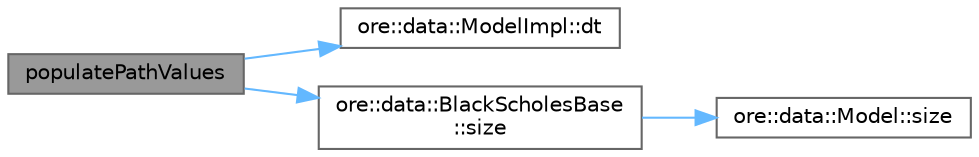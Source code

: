 digraph "populatePathValues"
{
 // INTERACTIVE_SVG=YES
 // LATEX_PDF_SIZE
  bgcolor="transparent";
  edge [fontname=Helvetica,fontsize=10,labelfontname=Helvetica,labelfontsize=10];
  node [fontname=Helvetica,fontsize=10,shape=box,height=0.2,width=0.4];
  rankdir="LR";
  Node1 [label="populatePathValues",height=0.2,width=0.4,color="gray40", fillcolor="grey60", style="filled", fontcolor="black",tooltip=" "];
  Node1 -> Node2 [color="steelblue1",style="solid"];
  Node2 [label="ore::data::ModelImpl::dt",height=0.2,width=0.4,color="grey40", fillcolor="white", style="filled",URL="$classore_1_1data_1_1_model_impl.html#a720a16d1634541db0e36bdacee456740",tooltip=" "];
  Node1 -> Node3 [color="steelblue1",style="solid"];
  Node3 [label="ore::data::BlackScholesBase\l::size",height=0.2,width=0.4,color="grey40", fillcolor="white", style="filled",URL="$classore_1_1data_1_1_black_scholes_base.html#a22f414d57ba9b94e5696ae6fb61352a2",tooltip=" "];
  Node3 -> Node4 [color="steelblue1",style="solid"];
  Node4 [label="ore::data::Model::size",height=0.2,width=0.4,color="grey40", fillcolor="white", style="filled",URL="$classore_1_1data_1_1_model.html#a9edcd102946c4e3bd0bcdba2fc64e397",tooltip=" "];
}

